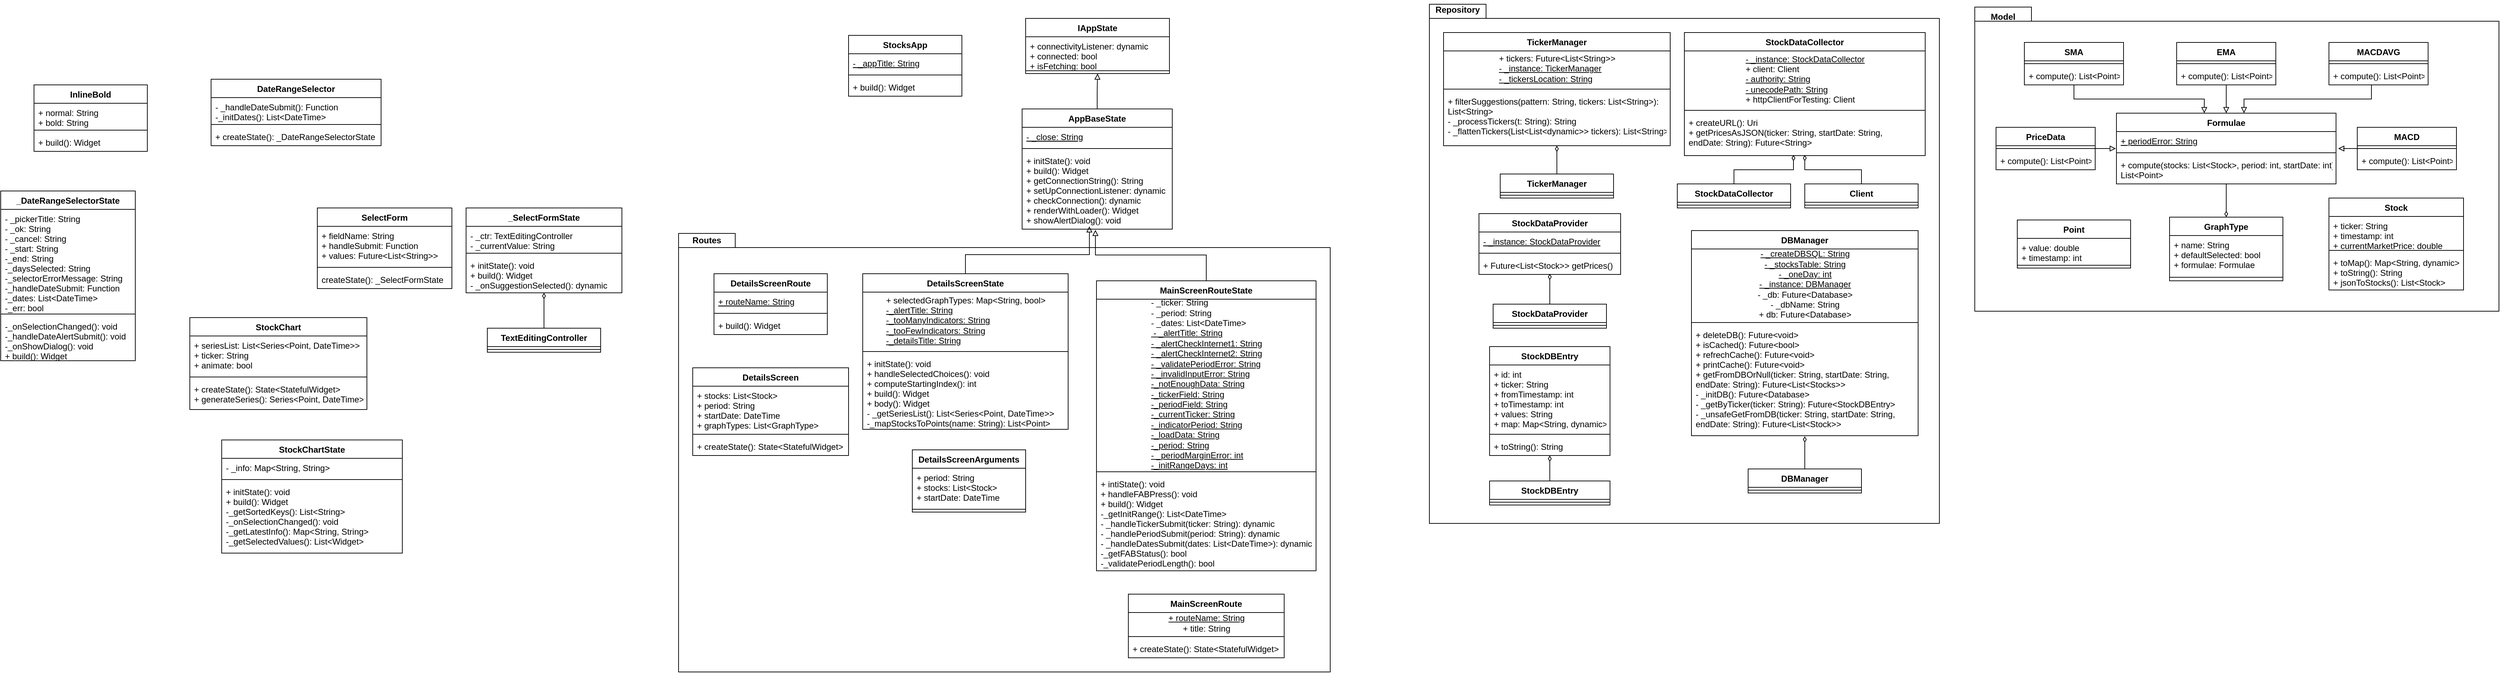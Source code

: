 <mxfile version="14.4.9" type="github">
  <diagram id="C5RBs43oDa-KdzZeNtuy" name="Page-1">
    <mxGraphModel dx="3667" dy="795" grid="1" gridSize="10" guides="1" tooltips="1" connect="1" arrows="1" fold="1" page="1" pageScale="1" pageWidth="827" pageHeight="1169" math="0" shadow="0">
      <root>
        <mxCell id="WIyWlLk6GJQsqaUBKTNV-0" />
        <mxCell id="WIyWlLk6GJQsqaUBKTNV-1" parent="WIyWlLk6GJQsqaUBKTNV-0" />
        <mxCell id="q58C368YSlQAS4IYxPb3-134" value="" style="shape=folder;fontStyle=1;spacingTop=10;tabWidth=80;tabHeight=20;tabPosition=left;html=1;" vertex="1" parent="WIyWlLk6GJQsqaUBKTNV-1">
          <mxGeometry x="-1110" y="340" width="920" height="620" as="geometry" />
        </mxCell>
        <mxCell id="q58C368YSlQAS4IYxPb3-83" value="" style="shape=folder;fontStyle=1;spacingTop=10;tabWidth=80;tabHeight=20;tabPosition=left;html=1;" vertex="1" parent="WIyWlLk6GJQsqaUBKTNV-1">
          <mxGeometry x="-50" y="16" width="720" height="734" as="geometry" />
        </mxCell>
        <mxCell id="q58C368YSlQAS4IYxPb3-46" value="" style="shape=folder;fontStyle=1;spacingTop=10;tabWidth=80;tabHeight=20;tabPosition=left;html=1;" vertex="1" parent="WIyWlLk6GJQsqaUBKTNV-1">
          <mxGeometry x="720" y="20" width="740" height="430" as="geometry" />
        </mxCell>
        <mxCell id="q58C368YSlQAS4IYxPb3-39" style="edgeStyle=orthogonalEdgeStyle;rounded=0;orthogonalLoop=1;jettySize=auto;html=1;entryX=0.5;entryY=0;entryDx=0;entryDy=0;endArrow=diamondThin;endFill=0;" edge="1" parent="WIyWlLk6GJQsqaUBKTNV-1" source="q58C368YSlQAS4IYxPb3-1" target="q58C368YSlQAS4IYxPb3-24">
          <mxGeometry relative="1" as="geometry" />
        </mxCell>
        <mxCell id="q58C368YSlQAS4IYxPb3-1" value="Formulae" style="swimlane;fontStyle=1;align=center;verticalAlign=top;childLayout=stackLayout;horizontal=1;startSize=26;horizontalStack=0;resizeParent=1;resizeParentMax=0;resizeLast=0;collapsible=1;marginBottom=0;" vertex="1" parent="WIyWlLk6GJQsqaUBKTNV-1">
          <mxGeometry x="920" y="170" width="310" height="100" as="geometry" />
        </mxCell>
        <mxCell id="q58C368YSlQAS4IYxPb3-2" value="+ periodError: String" style="text;strokeColor=none;fillColor=none;align=left;verticalAlign=top;spacingLeft=4;spacingRight=4;overflow=hidden;rotatable=0;points=[[0,0.5],[1,0.5]];portConstraint=eastwest;fontStyle=4" vertex="1" parent="q58C368YSlQAS4IYxPb3-1">
          <mxGeometry y="26" width="310" height="26" as="geometry" />
        </mxCell>
        <mxCell id="q58C368YSlQAS4IYxPb3-3" value="" style="line;strokeWidth=1;fillColor=none;align=left;verticalAlign=middle;spacingTop=-1;spacingLeft=3;spacingRight=3;rotatable=0;labelPosition=right;points=[];portConstraint=eastwest;" vertex="1" parent="q58C368YSlQAS4IYxPb3-1">
          <mxGeometry y="52" width="310" height="8" as="geometry" />
        </mxCell>
        <mxCell id="q58C368YSlQAS4IYxPb3-4" value="+ compute(stocks: List&lt;Stock&gt;, period: int, startDate: int): &#xa;List&lt;Point&gt;" style="text;strokeColor=none;fillColor=none;align=left;verticalAlign=top;spacingLeft=4;spacingRight=4;overflow=hidden;rotatable=0;points=[[0,0.5],[1,0.5]];portConstraint=eastwest;" vertex="1" parent="q58C368YSlQAS4IYxPb3-1">
          <mxGeometry y="60" width="310" height="40" as="geometry" />
        </mxCell>
        <mxCell id="q58C368YSlQAS4IYxPb3-42" style="edgeStyle=orthogonalEdgeStyle;rounded=0;orthogonalLoop=1;jettySize=auto;html=1;entryX=0.5;entryY=0;entryDx=0;entryDy=0;endArrow=block;endFill=0;" edge="1" parent="WIyWlLk6GJQsqaUBKTNV-1" source="q58C368YSlQAS4IYxPb3-9" target="q58C368YSlQAS4IYxPb3-1">
          <mxGeometry relative="1" as="geometry" />
        </mxCell>
        <mxCell id="q58C368YSlQAS4IYxPb3-9" value="EMA" style="swimlane;fontStyle=1;align=center;verticalAlign=top;childLayout=stackLayout;horizontal=1;startSize=26;horizontalStack=0;resizeParent=1;resizeParentMax=0;resizeLast=0;collapsible=1;marginBottom=0;" vertex="1" parent="WIyWlLk6GJQsqaUBKTNV-1">
          <mxGeometry x="1005" y="70" width="140" height="60" as="geometry" />
        </mxCell>
        <mxCell id="q58C368YSlQAS4IYxPb3-10" value="" style="line;strokeWidth=1;fillColor=none;align=left;verticalAlign=middle;spacingTop=-1;spacingLeft=3;spacingRight=3;rotatable=0;labelPosition=right;points=[];portConstraint=eastwest;" vertex="1" parent="q58C368YSlQAS4IYxPb3-9">
          <mxGeometry y="26" width="140" height="8" as="geometry" />
        </mxCell>
        <mxCell id="q58C368YSlQAS4IYxPb3-11" value="+ compute(): List&lt;Point&gt;" style="text;strokeColor=none;fillColor=none;align=left;verticalAlign=top;spacingLeft=4;spacingRight=4;overflow=hidden;rotatable=0;points=[[0,0.5],[1,0.5]];portConstraint=eastwest;" vertex="1" parent="q58C368YSlQAS4IYxPb3-9">
          <mxGeometry y="34" width="140" height="26" as="geometry" />
        </mxCell>
        <mxCell id="q58C368YSlQAS4IYxPb3-44" style="edgeStyle=orthogonalEdgeStyle;rounded=0;orthogonalLoop=1;jettySize=auto;html=1;entryX=0.4;entryY=0;entryDx=0;entryDy=0;entryPerimeter=0;endArrow=block;endFill=0;" edge="1" parent="WIyWlLk6GJQsqaUBKTNV-1" source="q58C368YSlQAS4IYxPb3-12" target="q58C368YSlQAS4IYxPb3-1">
          <mxGeometry relative="1" as="geometry">
            <Array as="points">
              <mxPoint x="860" y="150" />
              <mxPoint x="1044" y="150" />
            </Array>
          </mxGeometry>
        </mxCell>
        <mxCell id="q58C368YSlQAS4IYxPb3-12" value="SMA" style="swimlane;fontStyle=1;align=center;verticalAlign=top;childLayout=stackLayout;horizontal=1;startSize=26;horizontalStack=0;resizeParent=1;resizeParentMax=0;resizeLast=0;collapsible=1;marginBottom=0;" vertex="1" parent="WIyWlLk6GJQsqaUBKTNV-1">
          <mxGeometry x="790" y="70" width="140" height="60" as="geometry" />
        </mxCell>
        <mxCell id="q58C368YSlQAS4IYxPb3-13" value="" style="line;strokeWidth=1;fillColor=none;align=left;verticalAlign=middle;spacingTop=-1;spacingLeft=3;spacingRight=3;rotatable=0;labelPosition=right;points=[];portConstraint=eastwest;" vertex="1" parent="q58C368YSlQAS4IYxPb3-12">
          <mxGeometry y="26" width="140" height="8" as="geometry" />
        </mxCell>
        <mxCell id="q58C368YSlQAS4IYxPb3-14" value="+ compute(): List&lt;Point&gt;" style="text;strokeColor=none;fillColor=none;align=left;verticalAlign=top;spacingLeft=4;spacingRight=4;overflow=hidden;rotatable=0;points=[[0,0.5],[1,0.5]];portConstraint=eastwest;" vertex="1" parent="q58C368YSlQAS4IYxPb3-12">
          <mxGeometry y="34" width="140" height="26" as="geometry" />
        </mxCell>
        <mxCell id="q58C368YSlQAS4IYxPb3-40" style="edgeStyle=orthogonalEdgeStyle;rounded=0;orthogonalLoop=1;jettySize=auto;html=1;entryX=-0.003;entryY=0.923;entryDx=0;entryDy=0;entryPerimeter=0;endArrow=block;endFill=0;" edge="1" parent="WIyWlLk6GJQsqaUBKTNV-1" source="q58C368YSlQAS4IYxPb3-15" target="q58C368YSlQAS4IYxPb3-2">
          <mxGeometry relative="1" as="geometry" />
        </mxCell>
        <mxCell id="q58C368YSlQAS4IYxPb3-15" value="PriceData" style="swimlane;fontStyle=1;align=center;verticalAlign=top;childLayout=stackLayout;horizontal=1;startSize=26;horizontalStack=0;resizeParent=1;resizeParentMax=0;resizeLast=0;collapsible=1;marginBottom=0;" vertex="1" parent="WIyWlLk6GJQsqaUBKTNV-1">
          <mxGeometry x="750" y="190" width="140" height="60" as="geometry" />
        </mxCell>
        <mxCell id="q58C368YSlQAS4IYxPb3-16" value="" style="line;strokeWidth=1;fillColor=none;align=left;verticalAlign=middle;spacingTop=-1;spacingLeft=3;spacingRight=3;rotatable=0;labelPosition=right;points=[];portConstraint=eastwest;" vertex="1" parent="q58C368YSlQAS4IYxPb3-15">
          <mxGeometry y="26" width="140" height="8" as="geometry" />
        </mxCell>
        <mxCell id="q58C368YSlQAS4IYxPb3-17" value="+ compute(): List&lt;Point&gt;" style="text;strokeColor=none;fillColor=none;align=left;verticalAlign=top;spacingLeft=4;spacingRight=4;overflow=hidden;rotatable=0;points=[[0,0.5],[1,0.5]];portConstraint=eastwest;" vertex="1" parent="q58C368YSlQAS4IYxPb3-15">
          <mxGeometry y="34" width="140" height="26" as="geometry" />
        </mxCell>
        <mxCell id="q58C368YSlQAS4IYxPb3-45" style="edgeStyle=orthogonalEdgeStyle;rounded=0;orthogonalLoop=1;jettySize=auto;html=1;entryX=1.01;entryY=0.923;entryDx=0;entryDy=0;entryPerimeter=0;endArrow=block;endFill=0;" edge="1" parent="WIyWlLk6GJQsqaUBKTNV-1" source="q58C368YSlQAS4IYxPb3-18" target="q58C368YSlQAS4IYxPb3-2">
          <mxGeometry relative="1" as="geometry" />
        </mxCell>
        <mxCell id="q58C368YSlQAS4IYxPb3-18" value="MACD" style="swimlane;fontStyle=1;align=center;verticalAlign=top;childLayout=stackLayout;horizontal=1;startSize=26;horizontalStack=0;resizeParent=1;resizeParentMax=0;resizeLast=0;collapsible=1;marginBottom=0;" vertex="1" parent="WIyWlLk6GJQsqaUBKTNV-1">
          <mxGeometry x="1260" y="190" width="140" height="60" as="geometry" />
        </mxCell>
        <mxCell id="q58C368YSlQAS4IYxPb3-19" value="" style="line;strokeWidth=1;fillColor=none;align=left;verticalAlign=middle;spacingTop=-1;spacingLeft=3;spacingRight=3;rotatable=0;labelPosition=right;points=[];portConstraint=eastwest;" vertex="1" parent="q58C368YSlQAS4IYxPb3-18">
          <mxGeometry y="26" width="140" height="8" as="geometry" />
        </mxCell>
        <mxCell id="q58C368YSlQAS4IYxPb3-20" value="+ compute(): List&lt;Point&gt;" style="text;strokeColor=none;fillColor=none;align=left;verticalAlign=top;spacingLeft=4;spacingRight=4;overflow=hidden;rotatable=0;points=[[0,0.5],[1,0.5]];portConstraint=eastwest;" vertex="1" parent="q58C368YSlQAS4IYxPb3-18">
          <mxGeometry y="34" width="140" height="26" as="geometry" />
        </mxCell>
        <mxCell id="q58C368YSlQAS4IYxPb3-43" style="edgeStyle=orthogonalEdgeStyle;rounded=0;orthogonalLoop=1;jettySize=auto;html=1;entryX=0.581;entryY=0;entryDx=0;entryDy=0;entryPerimeter=0;endArrow=block;endFill=0;" edge="1" parent="WIyWlLk6GJQsqaUBKTNV-1" source="q58C368YSlQAS4IYxPb3-21" target="q58C368YSlQAS4IYxPb3-1">
          <mxGeometry relative="1" as="geometry">
            <Array as="points">
              <mxPoint x="1280" y="150" />
              <mxPoint x="1100" y="150" />
            </Array>
          </mxGeometry>
        </mxCell>
        <mxCell id="q58C368YSlQAS4IYxPb3-21" value="MACDAVG" style="swimlane;fontStyle=1;align=center;verticalAlign=top;childLayout=stackLayout;horizontal=1;startSize=26;horizontalStack=0;resizeParent=1;resizeParentMax=0;resizeLast=0;collapsible=1;marginBottom=0;" vertex="1" parent="WIyWlLk6GJQsqaUBKTNV-1">
          <mxGeometry x="1220" y="70" width="140" height="60" as="geometry" />
        </mxCell>
        <mxCell id="q58C368YSlQAS4IYxPb3-22" value="" style="line;strokeWidth=1;fillColor=none;align=left;verticalAlign=middle;spacingTop=-1;spacingLeft=3;spacingRight=3;rotatable=0;labelPosition=right;points=[];portConstraint=eastwest;" vertex="1" parent="q58C368YSlQAS4IYxPb3-21">
          <mxGeometry y="26" width="140" height="8" as="geometry" />
        </mxCell>
        <mxCell id="q58C368YSlQAS4IYxPb3-23" value="+ compute(): List&lt;Point&gt;" style="text;strokeColor=none;fillColor=none;align=left;verticalAlign=top;spacingLeft=4;spacingRight=4;overflow=hidden;rotatable=0;points=[[0,0.5],[1,0.5]];portConstraint=eastwest;" vertex="1" parent="q58C368YSlQAS4IYxPb3-21">
          <mxGeometry y="34" width="140" height="26" as="geometry" />
        </mxCell>
        <mxCell id="q58C368YSlQAS4IYxPb3-24" value="GraphType" style="swimlane;fontStyle=1;align=center;verticalAlign=top;childLayout=stackLayout;horizontal=1;startSize=26;horizontalStack=0;resizeParent=1;resizeParentMax=0;resizeLast=0;collapsible=1;marginBottom=0;" vertex="1" parent="WIyWlLk6GJQsqaUBKTNV-1">
          <mxGeometry x="995" y="317" width="160" height="90" as="geometry" />
        </mxCell>
        <mxCell id="q58C368YSlQAS4IYxPb3-25" value="+ name: String&#xa;+ defaultSelected: bool&#xa;+ formulae: Formulae" style="text;strokeColor=none;fillColor=none;align=left;verticalAlign=top;spacingLeft=4;spacingRight=4;overflow=hidden;rotatable=0;points=[[0,0.5],[1,0.5]];portConstraint=eastwest;" vertex="1" parent="q58C368YSlQAS4IYxPb3-24">
          <mxGeometry y="26" width="160" height="54" as="geometry" />
        </mxCell>
        <mxCell id="q58C368YSlQAS4IYxPb3-26" value="" style="line;strokeWidth=1;fillColor=none;align=left;verticalAlign=middle;spacingTop=-1;spacingLeft=3;spacingRight=3;rotatable=0;labelPosition=right;points=[];portConstraint=eastwest;" vertex="1" parent="q58C368YSlQAS4IYxPb3-24">
          <mxGeometry y="80" width="160" height="10" as="geometry" />
        </mxCell>
        <mxCell id="q58C368YSlQAS4IYxPb3-28" value="Point" style="swimlane;fontStyle=1;align=center;verticalAlign=top;childLayout=stackLayout;horizontal=1;startSize=26;horizontalStack=0;resizeParent=1;resizeParentMax=0;resizeLast=0;collapsible=1;marginBottom=0;" vertex="1" parent="WIyWlLk6GJQsqaUBKTNV-1">
          <mxGeometry x="780" y="321" width="160" height="68" as="geometry" />
        </mxCell>
        <mxCell id="q58C368YSlQAS4IYxPb3-29" value="+ value: double&#xa;+ timestamp: int" style="text;strokeColor=none;fillColor=none;align=left;verticalAlign=top;spacingLeft=4;spacingRight=4;overflow=hidden;rotatable=0;points=[[0,0.5],[1,0.5]];portConstraint=eastwest;" vertex="1" parent="q58C368YSlQAS4IYxPb3-28">
          <mxGeometry y="26" width="160" height="34" as="geometry" />
        </mxCell>
        <mxCell id="q58C368YSlQAS4IYxPb3-30" value="" style="line;strokeWidth=1;fillColor=none;align=left;verticalAlign=middle;spacingTop=-1;spacingLeft=3;spacingRight=3;rotatable=0;labelPosition=right;points=[];portConstraint=eastwest;" vertex="1" parent="q58C368YSlQAS4IYxPb3-28">
          <mxGeometry y="60" width="160" height="8" as="geometry" />
        </mxCell>
        <mxCell id="q58C368YSlQAS4IYxPb3-32" value="Stock" style="swimlane;fontStyle=1;align=center;verticalAlign=top;childLayout=stackLayout;horizontal=1;startSize=26;horizontalStack=0;resizeParent=1;resizeParentMax=0;resizeLast=0;collapsible=1;marginBottom=0;" vertex="1" parent="WIyWlLk6GJQsqaUBKTNV-1">
          <mxGeometry x="1220" y="290" width="190" height="130" as="geometry" />
        </mxCell>
        <mxCell id="q58C368YSlQAS4IYxPb3-33" value="+ ticker: String&#xa;+ timestamp: int&#xa;+ currentMarketPrice: double" style="text;strokeColor=none;fillColor=none;align=left;verticalAlign=top;spacingLeft=4;spacingRight=4;overflow=hidden;rotatable=0;points=[[0,0.5],[1,0.5]];portConstraint=eastwest;" vertex="1" parent="q58C368YSlQAS4IYxPb3-32">
          <mxGeometry y="26" width="190" height="44" as="geometry" />
        </mxCell>
        <mxCell id="q58C368YSlQAS4IYxPb3-34" value="" style="line;strokeWidth=1;fillColor=none;align=left;verticalAlign=middle;spacingTop=-1;spacingLeft=3;spacingRight=3;rotatable=0;labelPosition=right;points=[];portConstraint=eastwest;" vertex="1" parent="q58C368YSlQAS4IYxPb3-32">
          <mxGeometry y="70" width="190" height="8" as="geometry" />
        </mxCell>
        <mxCell id="q58C368YSlQAS4IYxPb3-35" value="+ toMap(): Map&lt;String, dynamic&gt;&#xa;+ toString(): String&#xa;+ jsonToStocks(): List&lt;Stock&gt;&#xa;" style="text;strokeColor=none;fillColor=none;align=left;verticalAlign=top;spacingLeft=4;spacingRight=4;overflow=hidden;rotatable=0;points=[[0,0.5],[1,0.5]];portConstraint=eastwest;" vertex="1" parent="q58C368YSlQAS4IYxPb3-32">
          <mxGeometry y="78" width="190" height="52" as="geometry" />
        </mxCell>
        <mxCell id="q58C368YSlQAS4IYxPb3-48" value="Model" style="text;align=center;fontStyle=1;verticalAlign=middle;spacingLeft=3;spacingRight=3;strokeColor=none;rotatable=0;points=[[0,0.5],[1,0.5]];portConstraint=eastwest;" vertex="1" parent="WIyWlLk6GJQsqaUBKTNV-1">
          <mxGeometry x="720" y="20" width="80" height="26" as="geometry" />
        </mxCell>
        <mxCell id="q58C368YSlQAS4IYxPb3-49" value="TickerManager" style="swimlane;fontStyle=1;align=center;verticalAlign=top;childLayout=stackLayout;horizontal=1;startSize=26;horizontalStack=0;resizeParent=1;resizeParentMax=0;resizeLast=0;collapsible=1;marginBottom=0;" vertex="1" parent="WIyWlLk6GJQsqaUBKTNV-1">
          <mxGeometry x="-30" y="56" width="320" height="160" as="geometry" />
        </mxCell>
        <mxCell id="q58C368YSlQAS4IYxPb3-53" value="&lt;div style=&quot;text-align: left&quot;&gt;+ tickers: Future&amp;lt;List&amp;lt;String&amp;gt;&amp;gt;&lt;/div&gt;&lt;u&gt;&lt;div style=&quot;text-align: left&quot;&gt;&lt;u&gt;- _instance: TickerManager&lt;/u&gt;&lt;/div&gt;&lt;span&gt;&lt;div style=&quot;text-align: left&quot;&gt;&lt;u&gt;- _tickersLocation: String&lt;/u&gt;&lt;/div&gt;&lt;/span&gt;&lt;/u&gt;" style="text;html=1;align=center;verticalAlign=middle;resizable=0;points=[];autosize=1;" vertex="1" parent="q58C368YSlQAS4IYxPb3-49">
          <mxGeometry y="26" width="320" height="50" as="geometry" />
        </mxCell>
        <mxCell id="q58C368YSlQAS4IYxPb3-51" value="" style="line;strokeWidth=1;fillColor=none;align=left;verticalAlign=middle;spacingTop=-1;spacingLeft=3;spacingRight=3;rotatable=0;labelPosition=right;points=[];portConstraint=eastwest;" vertex="1" parent="q58C368YSlQAS4IYxPb3-49">
          <mxGeometry y="76" width="320" height="8" as="geometry" />
        </mxCell>
        <mxCell id="q58C368YSlQAS4IYxPb3-52" value="+ filterSuggestions(pattern: String, tickers: List&lt;String&gt;): &#xa;List&lt;String&gt;&#xa;- _processTickers(t: String): String&#xa;- _flattenTickers(List&lt;List&lt;dynamic&gt;&gt; tickers): List&lt;String&gt; " style="text;strokeColor=none;fillColor=none;align=left;verticalAlign=top;spacingLeft=4;spacingRight=4;overflow=hidden;rotatable=0;points=[[0,0.5],[1,0.5]];portConstraint=eastwest;" vertex="1" parent="q58C368YSlQAS4IYxPb3-49">
          <mxGeometry y="84" width="320" height="76" as="geometry" />
        </mxCell>
        <mxCell id="q58C368YSlQAS4IYxPb3-55" value="StockDataProvider" style="swimlane;fontStyle=1;align=center;verticalAlign=top;childLayout=stackLayout;horizontal=1;startSize=26;horizontalStack=0;resizeParent=1;resizeParentMax=0;resizeLast=0;collapsible=1;marginBottom=0;" vertex="1" parent="WIyWlLk6GJQsqaUBKTNV-1">
          <mxGeometry x="20" y="312" width="200" height="86" as="geometry" />
        </mxCell>
        <mxCell id="q58C368YSlQAS4IYxPb3-56" value="- _instance: StockDataProvider" style="text;strokeColor=none;fillColor=none;align=left;verticalAlign=top;spacingLeft=4;spacingRight=4;overflow=hidden;rotatable=0;points=[[0,0.5],[1,0.5]];portConstraint=eastwest;fontStyle=4" vertex="1" parent="q58C368YSlQAS4IYxPb3-55">
          <mxGeometry y="26" width="200" height="26" as="geometry" />
        </mxCell>
        <mxCell id="q58C368YSlQAS4IYxPb3-57" value="" style="line;strokeWidth=1;fillColor=none;align=left;verticalAlign=middle;spacingTop=-1;spacingLeft=3;spacingRight=3;rotatable=0;labelPosition=right;points=[];portConstraint=eastwest;" vertex="1" parent="q58C368YSlQAS4IYxPb3-55">
          <mxGeometry y="52" width="200" height="8" as="geometry" />
        </mxCell>
        <mxCell id="q58C368YSlQAS4IYxPb3-58" value="+ Future&lt;List&lt;Stock&gt;&gt; getPrices()" style="text;strokeColor=none;fillColor=none;align=left;verticalAlign=top;spacingLeft=4;spacingRight=4;overflow=hidden;rotatable=0;points=[[0,0.5],[1,0.5]];portConstraint=eastwest;" vertex="1" parent="q58C368YSlQAS4IYxPb3-55">
          <mxGeometry y="60" width="200" height="26" as="geometry" />
        </mxCell>
        <mxCell id="q58C368YSlQAS4IYxPb3-64" value="StockDataCollector" style="swimlane;fontStyle=1;align=center;verticalAlign=top;childLayout=stackLayout;horizontal=1;startSize=26;horizontalStack=0;resizeParent=1;resizeParentMax=0;resizeLast=0;collapsible=1;marginBottom=0;" vertex="1" parent="WIyWlLk6GJQsqaUBKTNV-1">
          <mxGeometry x="310" y="56" width="340" height="174" as="geometry" />
        </mxCell>
        <mxCell id="q58C368YSlQAS4IYxPb3-63" value="&lt;div style=&quot;text-align: left&quot;&gt;&lt;span style=&quot;text-decoration: underline&quot;&gt;- _instance: StockDataCollector&lt;/span&gt;&lt;/div&gt;&lt;span&gt;&lt;div style=&quot;text-align: left&quot;&gt;+ client: Client&lt;/div&gt;&lt;div style=&quot;text-decoration: underline ; text-align: left&quot;&gt;&lt;u&gt;- authority: String&lt;/u&gt;&lt;/div&gt;&lt;div style=&quot;text-decoration: underline ; text-align: left&quot;&gt;&lt;u&gt;- unecodePath: String&lt;/u&gt;&lt;/div&gt;&lt;div style=&quot;text-align: left&quot;&gt;+ httpClientForTesting: Client&lt;/div&gt;&lt;/span&gt;" style="text;html=1;align=center;verticalAlign=middle;resizable=0;points=[];autosize=1;" vertex="1" parent="q58C368YSlQAS4IYxPb3-64">
          <mxGeometry y="26" width="340" height="80" as="geometry" />
        </mxCell>
        <mxCell id="q58C368YSlQAS4IYxPb3-66" value="" style="line;strokeWidth=1;fillColor=none;align=left;verticalAlign=middle;spacingTop=-1;spacingLeft=3;spacingRight=3;rotatable=0;labelPosition=right;points=[];portConstraint=eastwest;" vertex="1" parent="q58C368YSlQAS4IYxPb3-64">
          <mxGeometry y="106" width="340" height="8" as="geometry" />
        </mxCell>
        <mxCell id="q58C368YSlQAS4IYxPb3-67" value="+ createURL(): Uri&#xa;+ getPricesAsJSON(ticker: String, startDate: String, &#xa;endDate: String): Future&lt;String&gt;" style="text;strokeColor=none;fillColor=none;align=left;verticalAlign=top;spacingLeft=4;spacingRight=4;overflow=hidden;rotatable=0;points=[[0,0.5],[1,0.5]];portConstraint=eastwest;" vertex="1" parent="q58C368YSlQAS4IYxPb3-64">
          <mxGeometry y="114" width="340" height="60" as="geometry" />
        </mxCell>
        <mxCell id="q58C368YSlQAS4IYxPb3-149" style="edgeStyle=orthogonalEdgeStyle;rounded=0;orthogonalLoop=1;jettySize=auto;html=1;entryX=0.5;entryY=0.983;entryDx=0;entryDy=0;entryPerimeter=0;endArrow=diamondThin;endFill=0;" edge="1" parent="WIyWlLk6GJQsqaUBKTNV-1" source="q58C368YSlQAS4IYxPb3-68" target="q58C368YSlQAS4IYxPb3-67">
          <mxGeometry relative="1" as="geometry" />
        </mxCell>
        <mxCell id="q58C368YSlQAS4IYxPb3-68" value="Client" style="swimlane;fontStyle=1;align=center;verticalAlign=top;childLayout=stackLayout;horizontal=1;startSize=26;horizontalStack=0;resizeParent=1;resizeParentMax=0;resizeLast=0;collapsible=1;marginBottom=0;" vertex="1" parent="WIyWlLk6GJQsqaUBKTNV-1">
          <mxGeometry x="480" y="270" width="160" height="34" as="geometry" />
        </mxCell>
        <mxCell id="q58C368YSlQAS4IYxPb3-70" value="" style="line;strokeWidth=1;fillColor=none;align=left;verticalAlign=middle;spacingTop=-1;spacingLeft=3;spacingRight=3;rotatable=0;labelPosition=right;points=[];portConstraint=eastwest;" vertex="1" parent="q58C368YSlQAS4IYxPb3-68">
          <mxGeometry y="26" width="160" height="8" as="geometry" />
        </mxCell>
        <mxCell id="q58C368YSlQAS4IYxPb3-74" value="DBManager" style="swimlane;fontStyle=1;align=center;verticalAlign=top;childLayout=stackLayout;horizontal=1;startSize=26;horizontalStack=0;resizeParent=1;resizeParentMax=0;resizeLast=0;collapsible=1;marginBottom=0;" vertex="1" parent="WIyWlLk6GJQsqaUBKTNV-1">
          <mxGeometry x="320" y="336" width="320" height="290" as="geometry" />
        </mxCell>
        <mxCell id="q58C368YSlQAS4IYxPb3-78" value="&lt;u&gt;- _createDBSQL: String&lt;br&gt;- _stocksTable: String&lt;br&gt;- _oneDay: int&lt;br&gt;- _instance: DBManager&lt;br&gt;&lt;/u&gt;- _db: Future&amp;lt;Database&amp;gt;&lt;br&gt;- _dbName: String&lt;br&gt;+ db: Future&amp;lt;Database&amp;gt;" style="text;html=1;align=center;verticalAlign=middle;resizable=0;points=[];autosize=1;" vertex="1" parent="q58C368YSlQAS4IYxPb3-74">
          <mxGeometry y="26" width="320" height="100" as="geometry" />
        </mxCell>
        <mxCell id="q58C368YSlQAS4IYxPb3-76" value="" style="line;strokeWidth=1;fillColor=none;align=left;verticalAlign=middle;spacingTop=-1;spacingLeft=3;spacingRight=3;rotatable=0;labelPosition=right;points=[];portConstraint=eastwest;" vertex="1" parent="q58C368YSlQAS4IYxPb3-74">
          <mxGeometry y="126" width="320" height="8" as="geometry" />
        </mxCell>
        <mxCell id="q58C368YSlQAS4IYxPb3-77" value="+ deleteDB(): Future&lt;void&gt;&#xa;+ isCached(): Future&lt;bool&gt;&#xa;+ refrechCache(): Future&lt;void&gt;&#xa;+ printCache(): Future&lt;void&gt;&#xa;+ getFromDBOrNull(ticker: String, startDate: String, &#xa;endDate: String): Future&lt;List&lt;Stocks&gt;&gt;&#xa;- _initDB(): Future&lt;Database&gt;&#xa;- _getByTicker(ticker: String): Future&lt;StockDBEntry&gt;&#xa;- _unsafeGetFromDB(ticker: String, startDate: String, &#xa;endDate: String): Future&lt;List&lt;Stock&gt;&gt; " style="text;strokeColor=none;fillColor=none;align=left;verticalAlign=top;spacingLeft=4;spacingRight=4;overflow=hidden;rotatable=0;points=[[0,0.5],[1,0.5]];portConstraint=eastwest;" vertex="1" parent="q58C368YSlQAS4IYxPb3-74">
          <mxGeometry y="134" width="320" height="156" as="geometry" />
        </mxCell>
        <mxCell id="q58C368YSlQAS4IYxPb3-79" value="StockDBEntry" style="swimlane;fontStyle=1;align=center;verticalAlign=top;childLayout=stackLayout;horizontal=1;startSize=26;horizontalStack=0;resizeParent=1;resizeParentMax=0;resizeLast=0;collapsible=1;marginBottom=0;" vertex="1" parent="WIyWlLk6GJQsqaUBKTNV-1">
          <mxGeometry x="35" y="500" width="170" height="154" as="geometry" />
        </mxCell>
        <mxCell id="q58C368YSlQAS4IYxPb3-80" value="+ id: int&#xa;+ ticker: String&#xa;+ fromTimestamp: int&#xa;+ toTimestamp: int&#xa;+ values: String&#xa;+ map: Map&lt;String, dynamic&gt;" style="text;strokeColor=none;fillColor=none;align=left;verticalAlign=top;spacingLeft=4;spacingRight=4;overflow=hidden;rotatable=0;points=[[0,0.5],[1,0.5]];portConstraint=eastwest;" vertex="1" parent="q58C368YSlQAS4IYxPb3-79">
          <mxGeometry y="26" width="170" height="94" as="geometry" />
        </mxCell>
        <mxCell id="q58C368YSlQAS4IYxPb3-81" value="" style="line;strokeWidth=1;fillColor=none;align=left;verticalAlign=middle;spacingTop=-1;spacingLeft=3;spacingRight=3;rotatable=0;labelPosition=right;points=[];portConstraint=eastwest;" vertex="1" parent="q58C368YSlQAS4IYxPb3-79">
          <mxGeometry y="120" width="170" height="8" as="geometry" />
        </mxCell>
        <mxCell id="q58C368YSlQAS4IYxPb3-82" value="+ toString(): String" style="text;strokeColor=none;fillColor=none;align=left;verticalAlign=top;spacingLeft=4;spacingRight=4;overflow=hidden;rotatable=0;points=[[0,0.5],[1,0.5]];portConstraint=eastwest;" vertex="1" parent="q58C368YSlQAS4IYxPb3-79">
          <mxGeometry y="128" width="170" height="26" as="geometry" />
        </mxCell>
        <mxCell id="q58C368YSlQAS4IYxPb3-84" value="Repository" style="text;align=center;fontStyle=1;verticalAlign=middle;spacingLeft=3;spacingRight=3;strokeColor=none;rotatable=0;points=[[0,0.5],[1,0.5]];portConstraint=eastwest;" vertex="1" parent="WIyWlLk6GJQsqaUBKTNV-1">
          <mxGeometry x="-50" y="10" width="80" height="26" as="geometry" />
        </mxCell>
        <mxCell id="q58C368YSlQAS4IYxPb3-85" value="IAppState" style="swimlane;fontStyle=1;align=center;verticalAlign=top;childLayout=stackLayout;horizontal=1;startSize=26;horizontalStack=0;resizeParent=1;resizeParentMax=0;resizeLast=0;collapsible=1;marginBottom=0;" vertex="1" parent="WIyWlLk6GJQsqaUBKTNV-1">
          <mxGeometry x="-620" y="36" width="203" height="78" as="geometry" />
        </mxCell>
        <mxCell id="q58C368YSlQAS4IYxPb3-86" value="+ connectivityListener: dynamic&#xa;+ connected: bool&#xa;+ isFetching: bool" style="text;strokeColor=none;fillColor=none;align=left;verticalAlign=top;spacingLeft=4;spacingRight=4;overflow=hidden;rotatable=0;points=[[0,0.5],[1,0.5]];portConstraint=eastwest;" vertex="1" parent="q58C368YSlQAS4IYxPb3-85">
          <mxGeometry y="26" width="203" height="44" as="geometry" />
        </mxCell>
        <mxCell id="q58C368YSlQAS4IYxPb3-87" value="" style="line;strokeWidth=1;fillColor=none;align=left;verticalAlign=middle;spacingTop=-1;spacingLeft=3;spacingRight=3;rotatable=0;labelPosition=right;points=[];portConstraint=eastwest;" vertex="1" parent="q58C368YSlQAS4IYxPb3-85">
          <mxGeometry y="70" width="203" height="8" as="geometry" />
        </mxCell>
        <mxCell id="q58C368YSlQAS4IYxPb3-93" style="edgeStyle=orthogonalEdgeStyle;rounded=0;orthogonalLoop=1;jettySize=auto;html=1;entryX=0.5;entryY=1;entryDx=0;entryDy=0;endArrow=block;endFill=0;" edge="1" parent="WIyWlLk6GJQsqaUBKTNV-1" source="q58C368YSlQAS4IYxPb3-89" target="q58C368YSlQAS4IYxPb3-85">
          <mxGeometry relative="1" as="geometry" />
        </mxCell>
        <mxCell id="q58C368YSlQAS4IYxPb3-89" value="AppBaseState" style="swimlane;fontStyle=1;align=center;verticalAlign=top;childLayout=stackLayout;horizontal=1;startSize=26;horizontalStack=0;resizeParent=1;resizeParentMax=0;resizeLast=0;collapsible=1;marginBottom=0;" vertex="1" parent="WIyWlLk6GJQsqaUBKTNV-1">
          <mxGeometry x="-625" y="164" width="212" height="170" as="geometry" />
        </mxCell>
        <mxCell id="q58C368YSlQAS4IYxPb3-90" value="- _close: String" style="text;strokeColor=none;fillColor=none;align=left;verticalAlign=top;spacingLeft=4;spacingRight=4;overflow=hidden;rotatable=0;points=[[0,0.5],[1,0.5]];portConstraint=eastwest;fontStyle=4" vertex="1" parent="q58C368YSlQAS4IYxPb3-89">
          <mxGeometry y="26" width="212" height="26" as="geometry" />
        </mxCell>
        <mxCell id="q58C368YSlQAS4IYxPb3-91" value="" style="line;strokeWidth=1;fillColor=none;align=left;verticalAlign=middle;spacingTop=-1;spacingLeft=3;spacingRight=3;rotatable=0;labelPosition=right;points=[];portConstraint=eastwest;" vertex="1" parent="q58C368YSlQAS4IYxPb3-89">
          <mxGeometry y="52" width="212" height="8" as="geometry" />
        </mxCell>
        <mxCell id="q58C368YSlQAS4IYxPb3-92" value="+ initState(): void&#xa;+ build(): Widget&#xa;+ getConnectionString(): String&#xa;+ setUpConnectionListener: dynamic&#xa;+ checkConnection(): dynamic&#xa;+ renderWithLoader(): Widget&#xa;+ showAlertDialog(): void" style="text;strokeColor=none;fillColor=none;align=left;verticalAlign=top;spacingLeft=4;spacingRight=4;overflow=hidden;rotatable=0;points=[[0,0.5],[1,0.5]];portConstraint=eastwest;" vertex="1" parent="q58C368YSlQAS4IYxPb3-89">
          <mxGeometry y="60" width="212" height="110" as="geometry" />
        </mxCell>
        <mxCell id="q58C368YSlQAS4IYxPb3-94" value="StocksApp" style="swimlane;fontStyle=1;align=center;verticalAlign=top;childLayout=stackLayout;horizontal=1;startSize=26;horizontalStack=0;resizeParent=1;resizeParentMax=0;resizeLast=0;collapsible=1;marginBottom=0;" vertex="1" parent="WIyWlLk6GJQsqaUBKTNV-1">
          <mxGeometry x="-870" y="60" width="160" height="86" as="geometry" />
        </mxCell>
        <mxCell id="q58C368YSlQAS4IYxPb3-95" value="- _appTitle: String" style="text;strokeColor=none;fillColor=none;align=left;verticalAlign=top;spacingLeft=4;spacingRight=4;overflow=hidden;rotatable=0;points=[[0,0.5],[1,0.5]];portConstraint=eastwest;fontStyle=4" vertex="1" parent="q58C368YSlQAS4IYxPb3-94">
          <mxGeometry y="26" width="160" height="26" as="geometry" />
        </mxCell>
        <mxCell id="q58C368YSlQAS4IYxPb3-96" value="" style="line;strokeWidth=1;fillColor=none;align=left;verticalAlign=middle;spacingTop=-1;spacingLeft=3;spacingRight=3;rotatable=0;labelPosition=right;points=[];portConstraint=eastwest;" vertex="1" parent="q58C368YSlQAS4IYxPb3-94">
          <mxGeometry y="52" width="160" height="8" as="geometry" />
        </mxCell>
        <mxCell id="q58C368YSlQAS4IYxPb3-97" value="+ build(): Widget" style="text;strokeColor=none;fillColor=none;align=left;verticalAlign=top;spacingLeft=4;spacingRight=4;overflow=hidden;rotatable=0;points=[[0,0.5],[1,0.5]];portConstraint=eastwest;" vertex="1" parent="q58C368YSlQAS4IYxPb3-94">
          <mxGeometry y="60" width="160" height="26" as="geometry" />
        </mxCell>
        <mxCell id="q58C368YSlQAS4IYxPb3-98" value="MainScreenRoute" style="swimlane;fontStyle=1;align=center;verticalAlign=top;childLayout=stackLayout;horizontal=1;startSize=26;horizontalStack=0;resizeParent=1;resizeParentMax=0;resizeLast=0;collapsible=1;marginBottom=0;" vertex="1" parent="WIyWlLk6GJQsqaUBKTNV-1">
          <mxGeometry x="-475" y="850" width="220" height="90" as="geometry" />
        </mxCell>
        <mxCell id="q58C368YSlQAS4IYxPb3-102" value="&lt;u&gt;&lt;span style=&quot;text-align: left&quot;&gt;+ routeName: String&lt;/span&gt;&lt;br&gt;&lt;/u&gt;+ title: String" style="text;html=1;align=center;verticalAlign=middle;resizable=0;points=[];autosize=1;" vertex="1" parent="q58C368YSlQAS4IYxPb3-98">
          <mxGeometry y="26" width="220" height="30" as="geometry" />
        </mxCell>
        <mxCell id="q58C368YSlQAS4IYxPb3-100" value="" style="line;strokeWidth=1;fillColor=none;align=left;verticalAlign=middle;spacingTop=-1;spacingLeft=3;spacingRight=3;rotatable=0;labelPosition=right;points=[];portConstraint=eastwest;" vertex="1" parent="q58C368YSlQAS4IYxPb3-98">
          <mxGeometry y="56" width="220" height="8" as="geometry" />
        </mxCell>
        <mxCell id="q58C368YSlQAS4IYxPb3-101" value="+ createState(): State&lt;StatefulWidget&gt;" style="text;strokeColor=none;fillColor=none;align=left;verticalAlign=top;spacingLeft=4;spacingRight=4;overflow=hidden;rotatable=0;points=[[0,0.5],[1,0.5]];portConstraint=eastwest;" vertex="1" parent="q58C368YSlQAS4IYxPb3-98">
          <mxGeometry y="64" width="220" height="26" as="geometry" />
        </mxCell>
        <mxCell id="q58C368YSlQAS4IYxPb3-107" style="edgeStyle=orthogonalEdgeStyle;rounded=0;orthogonalLoop=1;jettySize=auto;html=1;entryX=0.488;entryY=1.009;entryDx=0;entryDy=0;entryPerimeter=0;endArrow=block;endFill=0;" edge="1" parent="WIyWlLk6GJQsqaUBKTNV-1" source="q58C368YSlQAS4IYxPb3-103" target="q58C368YSlQAS4IYxPb3-92">
          <mxGeometry relative="1" as="geometry" />
        </mxCell>
        <mxCell id="q58C368YSlQAS4IYxPb3-103" value="MainScreenRouteState" style="swimlane;fontStyle=1;align=center;verticalAlign=top;childLayout=stackLayout;horizontal=1;startSize=26;horizontalStack=0;resizeParent=1;resizeParentMax=0;resizeLast=0;collapsible=1;marginBottom=0;" vertex="1" parent="WIyWlLk6GJQsqaUBKTNV-1">
          <mxGeometry x="-520" y="407" width="310" height="410" as="geometry" />
        </mxCell>
        <mxCell id="q58C368YSlQAS4IYxPb3-108" value="&lt;div style=&quot;text-align: left&quot;&gt;- _ticker: String&lt;/div&gt;&lt;span&gt;&lt;div style=&quot;text-align: left&quot;&gt;- _period: String&lt;/div&gt;&lt;/span&gt;&lt;span&gt;&lt;div style=&quot;text-align: left&quot;&gt;- _dates: List&amp;lt;DateTime&amp;gt;&lt;/div&gt;&lt;/span&gt;&lt;div style=&quot;text-align: left&quot;&gt;&lt;u&gt;&amp;nbsp;- _alertTitle: String&lt;/u&gt;&lt;/div&gt;&lt;u&gt;&lt;div style=&quot;text-align: left&quot;&gt;&lt;u&gt;- _alertCheckInternet1: String&lt;/u&gt;&lt;/div&gt;&lt;span&gt;&lt;div style=&quot;text-align: left&quot;&gt;&lt;u&gt;- _alertCheckInternet2: String&lt;/u&gt;&lt;/div&gt;&lt;/span&gt;&lt;span&gt;&lt;div style=&quot;text-align: left&quot;&gt;&lt;u&gt;- _validatePeriodError: String&lt;/u&gt;&lt;/div&gt;&lt;/span&gt;&lt;span&gt;&lt;div style=&quot;text-align: left&quot;&gt;&lt;u&gt;- _invalidInputError: String&lt;/u&gt;&lt;/div&gt;&lt;/span&gt;&lt;span&gt;&lt;div style=&quot;text-align: left&quot;&gt;&lt;u&gt;-_notEnoughData: String&lt;/u&gt;&lt;/div&gt;&lt;/span&gt;&lt;span&gt;&lt;div style=&quot;text-align: left&quot;&gt;&lt;u&gt;-_tickerField: String&lt;/u&gt;&lt;/div&gt;&lt;/span&gt;&lt;span&gt;&lt;div style=&quot;text-align: left&quot;&gt;&lt;u&gt;-_periodField: String&lt;/u&gt;&lt;/div&gt;&lt;/span&gt;&lt;span&gt;&lt;div style=&quot;text-align: left&quot;&gt;&lt;u&gt;-_currentTicker: String&lt;/u&gt;&lt;/div&gt;&lt;/span&gt;&lt;span&gt;&lt;div style=&quot;text-align: left&quot;&gt;&lt;u&gt;-_indicatorPeriod: String&lt;/u&gt;&lt;/div&gt;&lt;/span&gt;&lt;span&gt;&lt;div style=&quot;text-align: left&quot;&gt;&lt;u&gt;-_loadData: String&lt;/u&gt;&lt;/div&gt;&lt;/span&gt;&lt;span&gt;&lt;div style=&quot;text-align: left&quot;&gt;&lt;u&gt;-_period: String&lt;/u&gt;&lt;/div&gt;&lt;/span&gt;&lt;span&gt;&lt;div style=&quot;text-align: left&quot;&gt;&lt;u&gt;- _periodMarginError: int&lt;/u&gt;&lt;/div&gt;&lt;/span&gt;&lt;/u&gt;&lt;span&gt;&lt;div style=&quot;text-align: left&quot;&gt;&lt;u&gt;-_initRangeDays: int&lt;/u&gt;&lt;/div&gt;&lt;/span&gt;" style="text;html=1;align=center;verticalAlign=middle;resizable=0;points=[];autosize=1;" vertex="1" parent="q58C368YSlQAS4IYxPb3-103">
          <mxGeometry y="26" width="310" height="240" as="geometry" />
        </mxCell>
        <mxCell id="q58C368YSlQAS4IYxPb3-105" value="" style="line;strokeWidth=1;fillColor=none;align=left;verticalAlign=middle;spacingTop=-1;spacingLeft=3;spacingRight=3;rotatable=0;labelPosition=right;points=[];portConstraint=eastwest;" vertex="1" parent="q58C368YSlQAS4IYxPb3-103">
          <mxGeometry y="266" width="310" height="8" as="geometry" />
        </mxCell>
        <mxCell id="q58C368YSlQAS4IYxPb3-106" value="+ intiState(): void&#xa;+ handleFABPress(): void&#xa;+ build(): Widget&#xa;-_getInitRange(): List&lt;DateTime&gt;&#xa;- _handleTickerSubmit(ticker: String): dynamic&#xa;- _handlePeriodSubmit(period: String): dynamic&#xa;- _handleDatesSubmit(dates: List&lt;DateTime&gt;): dynamic&#xa;-_getFABStatus(): bool&#xa;-_validatePeriodLength(): bool&#xa;" style="text;strokeColor=none;fillColor=none;align=left;verticalAlign=top;spacingLeft=4;spacingRight=4;overflow=hidden;rotatable=0;points=[[0,0.5],[1,0.5]];portConstraint=eastwest;" vertex="1" parent="q58C368YSlQAS4IYxPb3-103">
          <mxGeometry y="274" width="310" height="136" as="geometry" />
        </mxCell>
        <mxCell id="q58C368YSlQAS4IYxPb3-113" value="DetailsScreenArguments" style="swimlane;fontStyle=1;align=center;verticalAlign=top;childLayout=stackLayout;horizontal=1;startSize=26;horizontalStack=0;resizeParent=1;resizeParentMax=0;resizeLast=0;collapsible=1;marginBottom=0;" vertex="1" parent="WIyWlLk6GJQsqaUBKTNV-1">
          <mxGeometry x="-780" y="646" width="160" height="88" as="geometry" />
        </mxCell>
        <mxCell id="q58C368YSlQAS4IYxPb3-114" value="+ period: String&#xa;+ stocks: List&lt;Stock&gt;&#xa;+ startDate: DateTime" style="text;strokeColor=none;fillColor=none;align=left;verticalAlign=top;spacingLeft=4;spacingRight=4;overflow=hidden;rotatable=0;points=[[0,0.5],[1,0.5]];portConstraint=eastwest;" vertex="1" parent="q58C368YSlQAS4IYxPb3-113">
          <mxGeometry y="26" width="160" height="54" as="geometry" />
        </mxCell>
        <mxCell id="q58C368YSlQAS4IYxPb3-115" value="" style="line;strokeWidth=1;fillColor=none;align=left;verticalAlign=middle;spacingTop=-1;spacingLeft=3;spacingRight=3;rotatable=0;labelPosition=right;points=[];portConstraint=eastwest;" vertex="1" parent="q58C368YSlQAS4IYxPb3-113">
          <mxGeometry y="80" width="160" height="8" as="geometry" />
        </mxCell>
        <mxCell id="q58C368YSlQAS4IYxPb3-117" value="DetailsScreenRoute" style="swimlane;fontStyle=1;align=center;verticalAlign=top;childLayout=stackLayout;horizontal=1;startSize=26;horizontalStack=0;resizeParent=1;resizeParentMax=0;resizeLast=0;collapsible=1;marginBottom=0;" vertex="1" parent="WIyWlLk6GJQsqaUBKTNV-1">
          <mxGeometry x="-1060" y="397" width="160" height="86" as="geometry" />
        </mxCell>
        <mxCell id="q58C368YSlQAS4IYxPb3-118" value="+ routeName: String" style="text;strokeColor=none;fillColor=none;align=left;verticalAlign=top;spacingLeft=4;spacingRight=4;overflow=hidden;rotatable=0;points=[[0,0.5],[1,0.5]];portConstraint=eastwest;fontStyle=4" vertex="1" parent="q58C368YSlQAS4IYxPb3-117">
          <mxGeometry y="26" width="160" height="26" as="geometry" />
        </mxCell>
        <mxCell id="q58C368YSlQAS4IYxPb3-119" value="" style="line;strokeWidth=1;fillColor=none;align=left;verticalAlign=middle;spacingTop=-1;spacingLeft=3;spacingRight=3;rotatable=0;labelPosition=right;points=[];portConstraint=eastwest;" vertex="1" parent="q58C368YSlQAS4IYxPb3-117">
          <mxGeometry y="52" width="160" height="8" as="geometry" />
        </mxCell>
        <mxCell id="q58C368YSlQAS4IYxPb3-120" value="+ build(): Widget" style="text;strokeColor=none;fillColor=none;align=left;verticalAlign=top;spacingLeft=4;spacingRight=4;overflow=hidden;rotatable=0;points=[[0,0.5],[1,0.5]];portConstraint=eastwest;" vertex="1" parent="q58C368YSlQAS4IYxPb3-117">
          <mxGeometry y="60" width="160" height="26" as="geometry" />
        </mxCell>
        <mxCell id="q58C368YSlQAS4IYxPb3-121" value="DetailsScreen" style="swimlane;fontStyle=1;align=center;verticalAlign=top;childLayout=stackLayout;horizontal=1;startSize=26;horizontalStack=0;resizeParent=1;resizeParentMax=0;resizeLast=0;collapsible=1;marginBottom=0;" vertex="1" parent="WIyWlLk6GJQsqaUBKTNV-1">
          <mxGeometry x="-1090" y="530" width="220" height="124" as="geometry" />
        </mxCell>
        <mxCell id="q58C368YSlQAS4IYxPb3-122" value="+ stocks: List&lt;Stock&gt;&#xa;+ period: String&#xa;+ startDate: DateTime&#xa;+ graphTypes: List&lt;GraphType&gt;" style="text;strokeColor=none;fillColor=none;align=left;verticalAlign=top;spacingLeft=4;spacingRight=4;overflow=hidden;rotatable=0;points=[[0,0.5],[1,0.5]];portConstraint=eastwest;" vertex="1" parent="q58C368YSlQAS4IYxPb3-121">
          <mxGeometry y="26" width="220" height="64" as="geometry" />
        </mxCell>
        <mxCell id="q58C368YSlQAS4IYxPb3-123" value="" style="line;strokeWidth=1;fillColor=none;align=left;verticalAlign=middle;spacingTop=-1;spacingLeft=3;spacingRight=3;rotatable=0;labelPosition=right;points=[];portConstraint=eastwest;" vertex="1" parent="q58C368YSlQAS4IYxPb3-121">
          <mxGeometry y="90" width="220" height="8" as="geometry" />
        </mxCell>
        <mxCell id="q58C368YSlQAS4IYxPb3-124" value="+ createState(): State&lt;StatefulWidget&gt;" style="text;strokeColor=none;fillColor=none;align=left;verticalAlign=top;spacingLeft=4;spacingRight=4;overflow=hidden;rotatable=0;points=[[0,0.5],[1,0.5]];portConstraint=eastwest;" vertex="1" parent="q58C368YSlQAS4IYxPb3-121">
          <mxGeometry y="98" width="220" height="26" as="geometry" />
        </mxCell>
        <mxCell id="q58C368YSlQAS4IYxPb3-133" style="edgeStyle=orthogonalEdgeStyle;rounded=0;orthogonalLoop=1;jettySize=auto;html=1;endArrow=block;endFill=0;entryX=0.448;entryY=0.964;entryDx=0;entryDy=0;entryPerimeter=0;" edge="1" parent="WIyWlLk6GJQsqaUBKTNV-1" source="q58C368YSlQAS4IYxPb3-125" target="q58C368YSlQAS4IYxPb3-92">
          <mxGeometry relative="1" as="geometry">
            <mxPoint x="-530" y="340" as="targetPoint" />
            <Array as="points">
              <mxPoint x="-705" y="370" />
              <mxPoint x="-530" y="370" />
            </Array>
          </mxGeometry>
        </mxCell>
        <mxCell id="q58C368YSlQAS4IYxPb3-125" value="DetailsScreenState" style="swimlane;fontStyle=1;align=center;verticalAlign=top;childLayout=stackLayout;horizontal=1;startSize=26;horizontalStack=0;resizeParent=1;resizeParentMax=0;resizeLast=0;collapsible=1;marginBottom=0;" vertex="1" parent="WIyWlLk6GJQsqaUBKTNV-1">
          <mxGeometry x="-850" y="397" width="290" height="220" as="geometry" />
        </mxCell>
        <mxCell id="q58C368YSlQAS4IYxPb3-129" value="&lt;div style=&quot;text-align: left&quot;&gt;+ selectedGraphTypes: Map&amp;lt;String, bool&amp;gt;&lt;/div&gt;&lt;u&gt;&lt;div style=&quot;text-align: left&quot;&gt;&lt;u&gt;-_alertTitle: String&lt;/u&gt;&lt;/div&gt;&lt;span&gt;&lt;div style=&quot;text-align: left&quot;&gt;&lt;u&gt;-_tooManyIndicators: String&lt;/u&gt;&lt;/div&gt;&lt;/span&gt;&lt;span&gt;&lt;div style=&quot;text-align: left&quot;&gt;&lt;u&gt;-_tooFewIndicators: String&lt;/u&gt;&lt;/div&gt;&lt;/span&gt;&lt;span&gt;&lt;div style=&quot;text-align: left&quot;&gt;&lt;u&gt;-_detailsTitle: String&lt;/u&gt;&lt;/div&gt;&lt;/span&gt;&lt;/u&gt;" style="text;html=1;align=center;verticalAlign=middle;resizable=0;points=[];autosize=1;" vertex="1" parent="q58C368YSlQAS4IYxPb3-125">
          <mxGeometry y="26" width="290" height="80" as="geometry" />
        </mxCell>
        <mxCell id="q58C368YSlQAS4IYxPb3-127" value="" style="line;strokeWidth=1;fillColor=none;align=left;verticalAlign=middle;spacingTop=-1;spacingLeft=3;spacingRight=3;rotatable=0;labelPosition=right;points=[];portConstraint=eastwest;" vertex="1" parent="q58C368YSlQAS4IYxPb3-125">
          <mxGeometry y="106" width="290" height="8" as="geometry" />
        </mxCell>
        <mxCell id="q58C368YSlQAS4IYxPb3-128" value="+ initState(): void&#xa;+ handleSelectedChoices(): void&#xa;+ computeStartingIndex(): int&#xa;+ build(): Widget&#xa;+ body(): Widget&#xa;- _getSeriesList(): List&lt;Series&lt;Point, DateTime&gt;&gt;&#xa;-_mapStocksToPoints(name: String): List&lt;Point&gt;" style="text;strokeColor=none;fillColor=none;align=left;verticalAlign=top;spacingLeft=4;spacingRight=4;overflow=hidden;rotatable=0;points=[[0,0.5],[1,0.5]];portConstraint=eastwest;" vertex="1" parent="q58C368YSlQAS4IYxPb3-125">
          <mxGeometry y="114" width="290" height="106" as="geometry" />
        </mxCell>
        <mxCell id="q58C368YSlQAS4IYxPb3-136" value="Routes" style="text;align=center;fontStyle=1;verticalAlign=middle;spacingLeft=3;spacingRight=3;strokeColor=none;rotatable=0;points=[[0,0.5],[1,0.5]];portConstraint=eastwest;" vertex="1" parent="WIyWlLk6GJQsqaUBKTNV-1">
          <mxGeometry x="-1110" y="336" width="80" height="26" as="geometry" />
        </mxCell>
        <mxCell id="q58C368YSlQAS4IYxPb3-137" value="InlineBold" style="swimlane;fontStyle=1;align=center;verticalAlign=top;childLayout=stackLayout;horizontal=1;startSize=26;horizontalStack=0;resizeParent=1;resizeParentMax=0;resizeLast=0;collapsible=1;marginBottom=0;" vertex="1" parent="WIyWlLk6GJQsqaUBKTNV-1">
          <mxGeometry x="-2020" y="130" width="160" height="94" as="geometry" />
        </mxCell>
        <mxCell id="q58C368YSlQAS4IYxPb3-138" value="+ normal: String&#xa;+ bold: String" style="text;strokeColor=none;fillColor=none;align=left;verticalAlign=top;spacingLeft=4;spacingRight=4;overflow=hidden;rotatable=0;points=[[0,0.5],[1,0.5]];portConstraint=eastwest;" vertex="1" parent="q58C368YSlQAS4IYxPb3-137">
          <mxGeometry y="26" width="160" height="34" as="geometry" />
        </mxCell>
        <mxCell id="q58C368YSlQAS4IYxPb3-139" value="" style="line;strokeWidth=1;fillColor=none;align=left;verticalAlign=middle;spacingTop=-1;spacingLeft=3;spacingRight=3;rotatable=0;labelPosition=right;points=[];portConstraint=eastwest;" vertex="1" parent="q58C368YSlQAS4IYxPb3-137">
          <mxGeometry y="60" width="160" height="8" as="geometry" />
        </mxCell>
        <mxCell id="q58C368YSlQAS4IYxPb3-140" value="+ build(): Widget" style="text;strokeColor=none;fillColor=none;align=left;verticalAlign=top;spacingLeft=4;spacingRight=4;overflow=hidden;rotatable=0;points=[[0,0.5],[1,0.5]];portConstraint=eastwest;" vertex="1" parent="q58C368YSlQAS4IYxPb3-137">
          <mxGeometry y="68" width="160" height="26" as="geometry" />
        </mxCell>
        <mxCell id="q58C368YSlQAS4IYxPb3-141" value="DateRangeSelector" style="swimlane;fontStyle=1;align=center;verticalAlign=top;childLayout=stackLayout;horizontal=1;startSize=26;horizontalStack=0;resizeParent=1;resizeParentMax=0;resizeLast=0;collapsible=1;marginBottom=0;" vertex="1" parent="WIyWlLk6GJQsqaUBKTNV-1">
          <mxGeometry x="-1770" y="122" width="240" height="94" as="geometry" />
        </mxCell>
        <mxCell id="q58C368YSlQAS4IYxPb3-142" value="- _handleDateSubmit(): Function&#xa;-_initDates(): List&lt;DateTime&gt;" style="text;strokeColor=none;fillColor=none;align=left;verticalAlign=top;spacingLeft=4;spacingRight=4;overflow=hidden;rotatable=0;points=[[0,0.5],[1,0.5]];portConstraint=eastwest;" vertex="1" parent="q58C368YSlQAS4IYxPb3-141">
          <mxGeometry y="26" width="240" height="34" as="geometry" />
        </mxCell>
        <mxCell id="q58C368YSlQAS4IYxPb3-143" value="" style="line;strokeWidth=1;fillColor=none;align=left;verticalAlign=middle;spacingTop=-1;spacingLeft=3;spacingRight=3;rotatable=0;labelPosition=right;points=[];portConstraint=eastwest;" vertex="1" parent="q58C368YSlQAS4IYxPb3-141">
          <mxGeometry y="60" width="240" height="8" as="geometry" />
        </mxCell>
        <mxCell id="q58C368YSlQAS4IYxPb3-144" value="+ createState(): _DateRangeSelectorState" style="text;strokeColor=none;fillColor=none;align=left;verticalAlign=top;spacingLeft=4;spacingRight=4;overflow=hidden;rotatable=0;points=[[0,0.5],[1,0.5]];portConstraint=eastwest;" vertex="1" parent="q58C368YSlQAS4IYxPb3-141">
          <mxGeometry y="68" width="240" height="26" as="geometry" />
        </mxCell>
        <mxCell id="q58C368YSlQAS4IYxPb3-145" value="_DateRangeSelectorState" style="swimlane;fontStyle=1;align=center;verticalAlign=top;childLayout=stackLayout;horizontal=1;startSize=26;horizontalStack=0;resizeParent=1;resizeParentMax=0;resizeLast=0;collapsible=1;marginBottom=0;" vertex="1" parent="WIyWlLk6GJQsqaUBKTNV-1">
          <mxGeometry x="-2067" y="280" width="190" height="240" as="geometry" />
        </mxCell>
        <mxCell id="q58C368YSlQAS4IYxPb3-146" value="- _pickerTitle: String&#xa;- _ok: String&#xa;- _cancel: String&#xa;- _start: String&#xa;-_end: String&#xa;-_daysSelected: String&#xa;-_selectorErrorMessage: String&#xa;-_handleDateSubmit: Function&#xa;-_dates: List&lt;DateTime&gt;&#xa;-_err: bool" style="text;strokeColor=none;fillColor=none;align=left;verticalAlign=top;spacingLeft=4;spacingRight=4;overflow=hidden;rotatable=0;points=[[0,0.5],[1,0.5]];portConstraint=eastwest;" vertex="1" parent="q58C368YSlQAS4IYxPb3-145">
          <mxGeometry y="26" width="190" height="144" as="geometry" />
        </mxCell>
        <mxCell id="q58C368YSlQAS4IYxPb3-147" value="" style="line;strokeWidth=1;fillColor=none;align=left;verticalAlign=middle;spacingTop=-1;spacingLeft=3;spacingRight=3;rotatable=0;labelPosition=right;points=[];portConstraint=eastwest;" vertex="1" parent="q58C368YSlQAS4IYxPb3-145">
          <mxGeometry y="170" width="190" height="8" as="geometry" />
        </mxCell>
        <mxCell id="q58C368YSlQAS4IYxPb3-148" value="-_onSelectionChanged(): void&#xa;-_handleDateAlertSubmit(): void&#xa;-_onShowDialog(): void&#xa;+ build(): Widget" style="text;strokeColor=none;fillColor=none;align=left;verticalAlign=top;spacingLeft=4;spacingRight=4;overflow=hidden;rotatable=0;points=[[0,0.5],[1,0.5]];portConstraint=eastwest;" vertex="1" parent="q58C368YSlQAS4IYxPb3-145">
          <mxGeometry y="178" width="190" height="62" as="geometry" />
        </mxCell>
        <mxCell id="q58C368YSlQAS4IYxPb3-156" style="edgeStyle=orthogonalEdgeStyle;rounded=0;orthogonalLoop=1;jettySize=auto;html=1;entryX=0.5;entryY=1.006;entryDx=0;entryDy=0;entryPerimeter=0;endArrow=diamondThin;endFill=0;" edge="1" parent="WIyWlLk6GJQsqaUBKTNV-1" source="q58C368YSlQAS4IYxPb3-150" target="q58C368YSlQAS4IYxPb3-77">
          <mxGeometry relative="1" as="geometry" />
        </mxCell>
        <mxCell id="q58C368YSlQAS4IYxPb3-150" value="DBManager" style="swimlane;fontStyle=1;align=center;verticalAlign=top;childLayout=stackLayout;horizontal=1;startSize=26;horizontalStack=0;resizeParent=1;resizeParentMax=0;resizeLast=0;collapsible=1;marginBottom=0;" vertex="1" parent="WIyWlLk6GJQsqaUBKTNV-1">
          <mxGeometry x="400" y="673" width="160" height="34" as="geometry" />
        </mxCell>
        <mxCell id="q58C368YSlQAS4IYxPb3-152" value="" style="line;strokeWidth=1;fillColor=none;align=left;verticalAlign=middle;spacingTop=-1;spacingLeft=3;spacingRight=3;rotatable=0;labelPosition=right;points=[];portConstraint=eastwest;" vertex="1" parent="q58C368YSlQAS4IYxPb3-150">
          <mxGeometry y="26" width="160" height="8" as="geometry" />
        </mxCell>
        <mxCell id="q58C368YSlQAS4IYxPb3-161" style="edgeStyle=orthogonalEdgeStyle;rounded=0;orthogonalLoop=1;jettySize=auto;html=1;entryX=0.453;entryY=0.983;entryDx=0;entryDy=0;entryPerimeter=0;endArrow=diamondThin;endFill=0;" edge="1" parent="WIyWlLk6GJQsqaUBKTNV-1" source="q58C368YSlQAS4IYxPb3-157" target="q58C368YSlQAS4IYxPb3-67">
          <mxGeometry relative="1" as="geometry" />
        </mxCell>
        <mxCell id="q58C368YSlQAS4IYxPb3-157" value="StockDataCollector" style="swimlane;fontStyle=1;align=center;verticalAlign=top;childLayout=stackLayout;horizontal=1;startSize=26;horizontalStack=0;resizeParent=1;resizeParentMax=0;resizeLast=0;collapsible=1;marginBottom=0;" vertex="1" parent="WIyWlLk6GJQsqaUBKTNV-1">
          <mxGeometry x="300" y="270" width="160" height="34" as="geometry" />
        </mxCell>
        <mxCell id="q58C368YSlQAS4IYxPb3-159" value="" style="line;strokeWidth=1;fillColor=none;align=left;verticalAlign=middle;spacingTop=-1;spacingLeft=3;spacingRight=3;rotatable=0;labelPosition=right;points=[];portConstraint=eastwest;" vertex="1" parent="q58C368YSlQAS4IYxPb3-157">
          <mxGeometry y="26" width="160" height="8" as="geometry" />
        </mxCell>
        <mxCell id="q58C368YSlQAS4IYxPb3-166" style="edgeStyle=orthogonalEdgeStyle;rounded=0;orthogonalLoop=1;jettySize=auto;html=1;entryX=0.5;entryY=1;entryDx=0;entryDy=0;entryPerimeter=0;endArrow=diamondThin;endFill=0;" edge="1" parent="WIyWlLk6GJQsqaUBKTNV-1" source="q58C368YSlQAS4IYxPb3-162" target="q58C368YSlQAS4IYxPb3-52">
          <mxGeometry relative="1" as="geometry" />
        </mxCell>
        <mxCell id="q58C368YSlQAS4IYxPb3-162" value="TickerManager" style="swimlane;fontStyle=1;align=center;verticalAlign=top;childLayout=stackLayout;horizontal=1;startSize=26;horizontalStack=0;resizeParent=1;resizeParentMax=0;resizeLast=0;collapsible=1;marginBottom=0;" vertex="1" parent="WIyWlLk6GJQsqaUBKTNV-1">
          <mxGeometry x="50" y="256" width="160" height="34" as="geometry" />
        </mxCell>
        <mxCell id="q58C368YSlQAS4IYxPb3-164" value="" style="line;strokeWidth=1;fillColor=none;align=left;verticalAlign=middle;spacingTop=-1;spacingLeft=3;spacingRight=3;rotatable=0;labelPosition=right;points=[];portConstraint=eastwest;" vertex="1" parent="q58C368YSlQAS4IYxPb3-162">
          <mxGeometry y="26" width="160" height="8" as="geometry" />
        </mxCell>
        <mxCell id="q58C368YSlQAS4IYxPb3-171" style="edgeStyle=orthogonalEdgeStyle;rounded=0;orthogonalLoop=1;jettySize=auto;html=1;entryX=0.5;entryY=0.962;entryDx=0;entryDy=0;entryPerimeter=0;endArrow=diamondThin;endFill=0;" edge="1" parent="WIyWlLk6GJQsqaUBKTNV-1" source="q58C368YSlQAS4IYxPb3-167" target="q58C368YSlQAS4IYxPb3-58">
          <mxGeometry relative="1" as="geometry" />
        </mxCell>
        <mxCell id="q58C368YSlQAS4IYxPb3-167" value="StockDataProvider" style="swimlane;fontStyle=1;align=center;verticalAlign=top;childLayout=stackLayout;horizontal=1;startSize=26;horizontalStack=0;resizeParent=1;resizeParentMax=0;resizeLast=0;collapsible=1;marginBottom=0;" vertex="1" parent="WIyWlLk6GJQsqaUBKTNV-1">
          <mxGeometry x="40" y="440" width="160" height="34" as="geometry" />
        </mxCell>
        <mxCell id="q58C368YSlQAS4IYxPb3-169" value="" style="line;strokeWidth=1;fillColor=none;align=left;verticalAlign=middle;spacingTop=-1;spacingLeft=3;spacingRight=3;rotatable=0;labelPosition=right;points=[];portConstraint=eastwest;" vertex="1" parent="q58C368YSlQAS4IYxPb3-167">
          <mxGeometry y="26" width="160" height="8" as="geometry" />
        </mxCell>
        <mxCell id="q58C368YSlQAS4IYxPb3-176" style="edgeStyle=orthogonalEdgeStyle;rounded=0;orthogonalLoop=1;jettySize=auto;html=1;entryX=0.5;entryY=1;entryDx=0;entryDy=0;entryPerimeter=0;endArrow=diamondThin;endFill=0;" edge="1" parent="WIyWlLk6GJQsqaUBKTNV-1" source="q58C368YSlQAS4IYxPb3-172" target="q58C368YSlQAS4IYxPb3-82">
          <mxGeometry relative="1" as="geometry" />
        </mxCell>
        <mxCell id="q58C368YSlQAS4IYxPb3-172" value="StockDBEntry" style="swimlane;fontStyle=1;align=center;verticalAlign=top;childLayout=stackLayout;horizontal=1;startSize=26;horizontalStack=0;resizeParent=1;resizeParentMax=0;resizeLast=0;collapsible=1;marginBottom=0;" vertex="1" parent="WIyWlLk6GJQsqaUBKTNV-1">
          <mxGeometry x="35" y="690" width="170" height="34" as="geometry" />
        </mxCell>
        <mxCell id="q58C368YSlQAS4IYxPb3-174" value="" style="line;strokeWidth=1;fillColor=none;align=left;verticalAlign=middle;spacingTop=-1;spacingLeft=3;spacingRight=3;rotatable=0;labelPosition=right;points=[];portConstraint=eastwest;" vertex="1" parent="q58C368YSlQAS4IYxPb3-172">
          <mxGeometry y="26" width="170" height="8" as="geometry" />
        </mxCell>
        <mxCell id="q58C368YSlQAS4IYxPb3-177" value="SelectForm" style="swimlane;fontStyle=1;align=center;verticalAlign=top;childLayout=stackLayout;horizontal=1;startSize=26;horizontalStack=0;resizeParent=1;resizeParentMax=0;resizeLast=0;collapsible=1;marginBottom=0;" vertex="1" parent="WIyWlLk6GJQsqaUBKTNV-1">
          <mxGeometry x="-1620" y="304" width="190" height="114" as="geometry" />
        </mxCell>
        <mxCell id="q58C368YSlQAS4IYxPb3-178" value="+ fieldName: String&#xa;+ handleSubmit: Function&#xa;+ values: Future&lt;List&lt;String&gt;&gt;" style="text;strokeColor=none;fillColor=none;align=left;verticalAlign=top;spacingLeft=4;spacingRight=4;overflow=hidden;rotatable=0;points=[[0,0.5],[1,0.5]];portConstraint=eastwest;" vertex="1" parent="q58C368YSlQAS4IYxPb3-177">
          <mxGeometry y="26" width="190" height="54" as="geometry" />
        </mxCell>
        <mxCell id="q58C368YSlQAS4IYxPb3-179" value="" style="line;strokeWidth=1;fillColor=none;align=left;verticalAlign=middle;spacingTop=-1;spacingLeft=3;spacingRight=3;rotatable=0;labelPosition=right;points=[];portConstraint=eastwest;" vertex="1" parent="q58C368YSlQAS4IYxPb3-177">
          <mxGeometry y="80" width="190" height="8" as="geometry" />
        </mxCell>
        <mxCell id="q58C368YSlQAS4IYxPb3-180" value="createState(): _SelectFormState" style="text;strokeColor=none;fillColor=none;align=left;verticalAlign=top;spacingLeft=4;spacingRight=4;overflow=hidden;rotatable=0;points=[[0,0.5],[1,0.5]];portConstraint=eastwest;" vertex="1" parent="q58C368YSlQAS4IYxPb3-177">
          <mxGeometry y="88" width="190" height="26" as="geometry" />
        </mxCell>
        <mxCell id="q58C368YSlQAS4IYxPb3-181" value="_SelectFormState" style="swimlane;fontStyle=1;align=center;verticalAlign=top;childLayout=stackLayout;horizontal=1;startSize=26;horizontalStack=0;resizeParent=1;resizeParentMax=0;resizeLast=0;collapsible=1;marginBottom=0;" vertex="1" parent="WIyWlLk6GJQsqaUBKTNV-1">
          <mxGeometry x="-1410" y="304" width="220" height="120" as="geometry" />
        </mxCell>
        <mxCell id="q58C368YSlQAS4IYxPb3-182" value="- _ctr: TextEditingController&#xa;- _currentValue: String" style="text;strokeColor=none;fillColor=none;align=left;verticalAlign=top;spacingLeft=4;spacingRight=4;overflow=hidden;rotatable=0;points=[[0,0.5],[1,0.5]];portConstraint=eastwest;" vertex="1" parent="q58C368YSlQAS4IYxPb3-181">
          <mxGeometry y="26" width="220" height="34" as="geometry" />
        </mxCell>
        <mxCell id="q58C368YSlQAS4IYxPb3-183" value="" style="line;strokeWidth=1;fillColor=none;align=left;verticalAlign=middle;spacingTop=-1;spacingLeft=3;spacingRight=3;rotatable=0;labelPosition=right;points=[];portConstraint=eastwest;" vertex="1" parent="q58C368YSlQAS4IYxPb3-181">
          <mxGeometry y="60" width="220" height="8" as="geometry" />
        </mxCell>
        <mxCell id="q58C368YSlQAS4IYxPb3-184" value="+ initState(): void&#xa;+ build(): Widget&#xa;- _onSuggestionSelected(): dynamic" style="text;strokeColor=none;fillColor=none;align=left;verticalAlign=top;spacingLeft=4;spacingRight=4;overflow=hidden;rotatable=0;points=[[0,0.5],[1,0.5]];portConstraint=eastwest;" vertex="1" parent="q58C368YSlQAS4IYxPb3-181">
          <mxGeometry y="68" width="220" height="52" as="geometry" />
        </mxCell>
        <mxCell id="q58C368YSlQAS4IYxPb3-194" style="edgeStyle=orthogonalEdgeStyle;rounded=0;orthogonalLoop=1;jettySize=auto;html=1;entryX=0.5;entryY=1;entryDx=0;entryDy=0;entryPerimeter=0;endArrow=diamondThin;endFill=0;" edge="1" parent="WIyWlLk6GJQsqaUBKTNV-1" source="q58C368YSlQAS4IYxPb3-185" target="q58C368YSlQAS4IYxPb3-184">
          <mxGeometry relative="1" as="geometry" />
        </mxCell>
        <mxCell id="q58C368YSlQAS4IYxPb3-185" value="TextEditingController" style="swimlane;fontStyle=1;align=center;verticalAlign=top;childLayout=stackLayout;horizontal=1;startSize=26;horizontalStack=0;resizeParent=1;resizeParentMax=0;resizeLast=0;collapsible=1;marginBottom=0;" vertex="1" parent="WIyWlLk6GJQsqaUBKTNV-1">
          <mxGeometry x="-1380" y="474" width="160" height="34" as="geometry" />
        </mxCell>
        <mxCell id="q58C368YSlQAS4IYxPb3-187" value="" style="line;strokeWidth=1;fillColor=none;align=left;verticalAlign=middle;spacingTop=-1;spacingLeft=3;spacingRight=3;rotatable=0;labelPosition=right;points=[];portConstraint=eastwest;" vertex="1" parent="q58C368YSlQAS4IYxPb3-185">
          <mxGeometry y="26" width="160" height="8" as="geometry" />
        </mxCell>
        <mxCell id="q58C368YSlQAS4IYxPb3-195" value="StockChart" style="swimlane;fontStyle=1;align=center;verticalAlign=top;childLayout=stackLayout;horizontal=1;startSize=26;horizontalStack=0;resizeParent=1;resizeParentMax=0;resizeLast=0;collapsible=1;marginBottom=0;" vertex="1" parent="WIyWlLk6GJQsqaUBKTNV-1">
          <mxGeometry x="-1800" y="459" width="250" height="130" as="geometry" />
        </mxCell>
        <mxCell id="q58C368YSlQAS4IYxPb3-196" value="+ seriesList: List&lt;Series&lt;Point, DateTime&gt;&gt;&#xa;+ ticker: String&#xa;+ animate: bool" style="text;strokeColor=none;fillColor=none;align=left;verticalAlign=top;spacingLeft=4;spacingRight=4;overflow=hidden;rotatable=0;points=[[0,0.5],[1,0.5]];portConstraint=eastwest;" vertex="1" parent="q58C368YSlQAS4IYxPb3-195">
          <mxGeometry y="26" width="250" height="54" as="geometry" />
        </mxCell>
        <mxCell id="q58C368YSlQAS4IYxPb3-197" value="" style="line;strokeWidth=1;fillColor=none;align=left;verticalAlign=middle;spacingTop=-1;spacingLeft=3;spacingRight=3;rotatable=0;labelPosition=right;points=[];portConstraint=eastwest;" vertex="1" parent="q58C368YSlQAS4IYxPb3-195">
          <mxGeometry y="80" width="250" height="8" as="geometry" />
        </mxCell>
        <mxCell id="q58C368YSlQAS4IYxPb3-198" value="+ createState(): State&lt;StatefulWidget&gt;&#xa;+ generateSeries(): Series&lt;Point, DateTime&gt;" style="text;strokeColor=none;fillColor=none;align=left;verticalAlign=top;spacingLeft=4;spacingRight=4;overflow=hidden;rotatable=0;points=[[0,0.5],[1,0.5]];portConstraint=eastwest;" vertex="1" parent="q58C368YSlQAS4IYxPb3-195">
          <mxGeometry y="88" width="250" height="42" as="geometry" />
        </mxCell>
        <mxCell id="q58C368YSlQAS4IYxPb3-199" value="StockChartState" style="swimlane;fontStyle=1;align=center;verticalAlign=top;childLayout=stackLayout;horizontal=1;startSize=26;horizontalStack=0;resizeParent=1;resizeParentMax=0;resizeLast=0;collapsible=1;marginBottom=0;" vertex="1" parent="WIyWlLk6GJQsqaUBKTNV-1">
          <mxGeometry x="-1755" y="632" width="255" height="160" as="geometry" />
        </mxCell>
        <mxCell id="q58C368YSlQAS4IYxPb3-200" value="- _info: Map&lt;String, String&gt;" style="text;strokeColor=none;fillColor=none;align=left;verticalAlign=top;spacingLeft=4;spacingRight=4;overflow=hidden;rotatable=0;points=[[0,0.5],[1,0.5]];portConstraint=eastwest;" vertex="1" parent="q58C368YSlQAS4IYxPb3-199">
          <mxGeometry y="26" width="255" height="26" as="geometry" />
        </mxCell>
        <mxCell id="q58C368YSlQAS4IYxPb3-201" value="" style="line;strokeWidth=1;fillColor=none;align=left;verticalAlign=middle;spacingTop=-1;spacingLeft=3;spacingRight=3;rotatable=0;labelPosition=right;points=[];portConstraint=eastwest;" vertex="1" parent="q58C368YSlQAS4IYxPb3-199">
          <mxGeometry y="52" width="255" height="8" as="geometry" />
        </mxCell>
        <mxCell id="q58C368YSlQAS4IYxPb3-202" value="+ initState(): void&#xa;+ build(): Widget&#xa;-_getSortedKeys(): List&lt;String&gt;&#xa;-_onSelectionChanged(): void&#xa;-_getLatestInfo(): Map&lt;String, String&gt;&#xa;-_getSelectedValues(): List&lt;Widget&gt;" style="text;strokeColor=none;fillColor=none;align=left;verticalAlign=top;spacingLeft=4;spacingRight=4;overflow=hidden;rotatable=0;points=[[0,0.5],[1,0.5]];portConstraint=eastwest;" vertex="1" parent="q58C368YSlQAS4IYxPb3-199">
          <mxGeometry y="60" width="255" height="100" as="geometry" />
        </mxCell>
      </root>
    </mxGraphModel>
  </diagram>
</mxfile>
